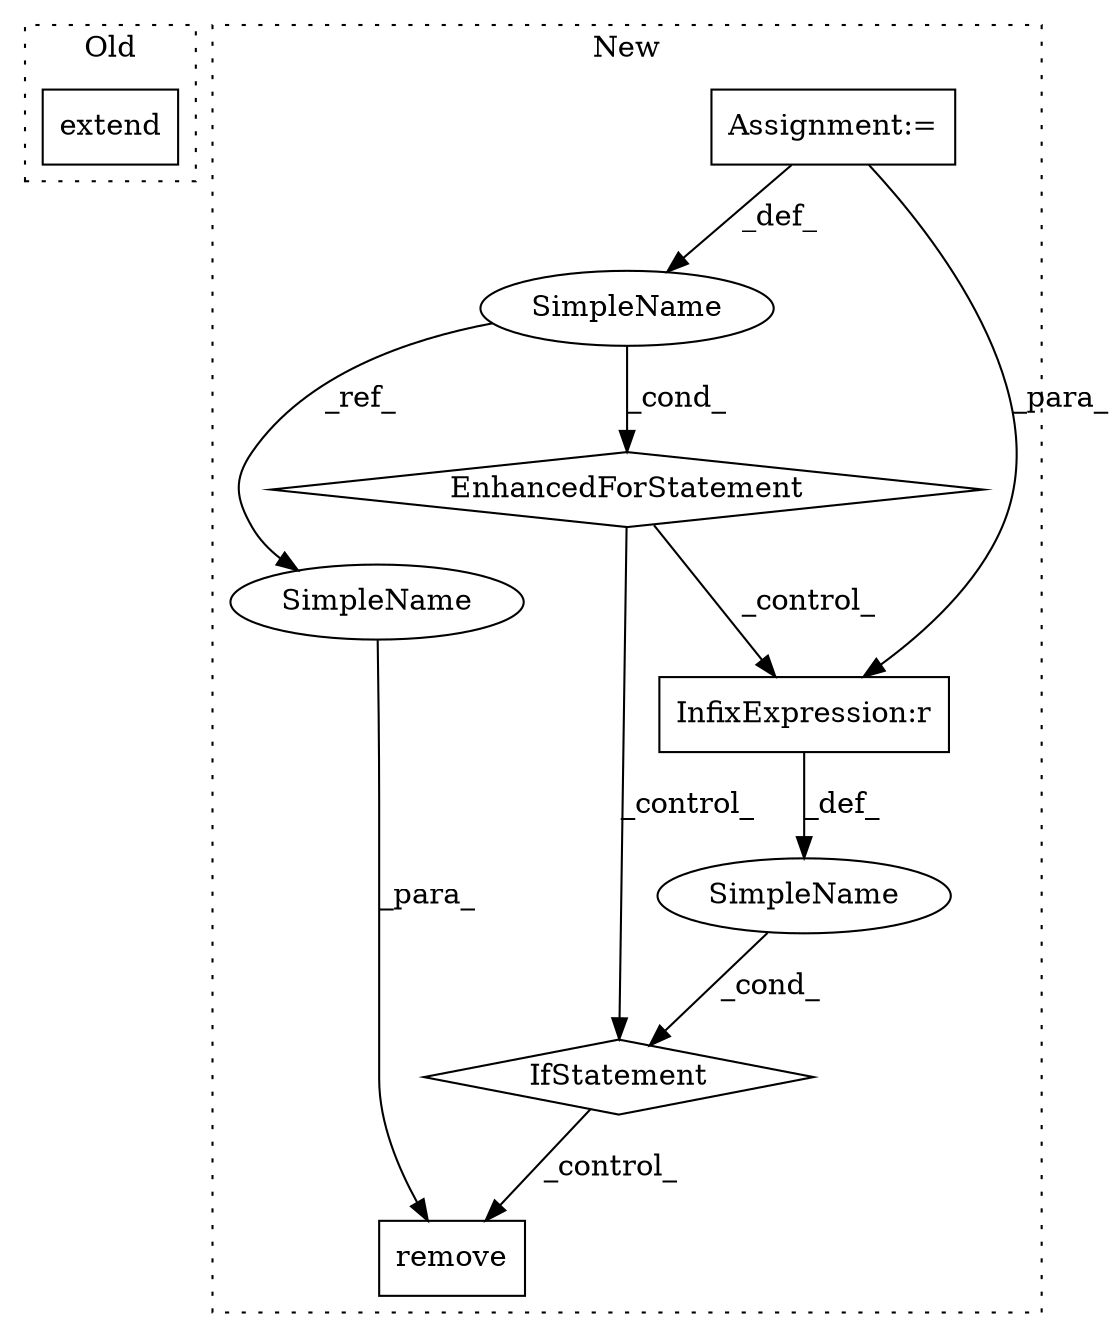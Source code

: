 digraph G {
subgraph cluster0 {
1 [label="extend" a="32" s="2005,2022" l="7,1" shape="box"];
label = "Old";
style="dotted";
}
subgraph cluster1 {
2 [label="remove" a="32" s="2453,2463" l="7,1" shape="box"];
3 [label="IfStatement" a="25" s="2395,2429" l="4,2" shape="diamond"];
4 [label="SimpleName" a="42" s="" l="" shape="ellipse"];
5 [label="SimpleName" a="42" s="2277" l="3" shape="ellipse"];
6 [label="EnhancedForStatement" a="70" s="2216,2296" l="57,2" shape="diamond"];
7 [label="Assignment:=" a="7" s="2159" l="1" shape="box"];
8 [label="InfixExpression:r" a="27" s="2424" l="4" shape="box"];
9 [label="SimpleName" a="42" s="2460" l="3" shape="ellipse"];
label = "New";
style="dotted";
}
3 -> 2 [label="_control_"];
4 -> 3 [label="_cond_"];
5 -> 9 [label="_ref_"];
5 -> 6 [label="_cond_"];
6 -> 3 [label="_control_"];
6 -> 8 [label="_control_"];
7 -> 5 [label="_def_"];
7 -> 8 [label="_para_"];
8 -> 4 [label="_def_"];
9 -> 2 [label="_para_"];
}